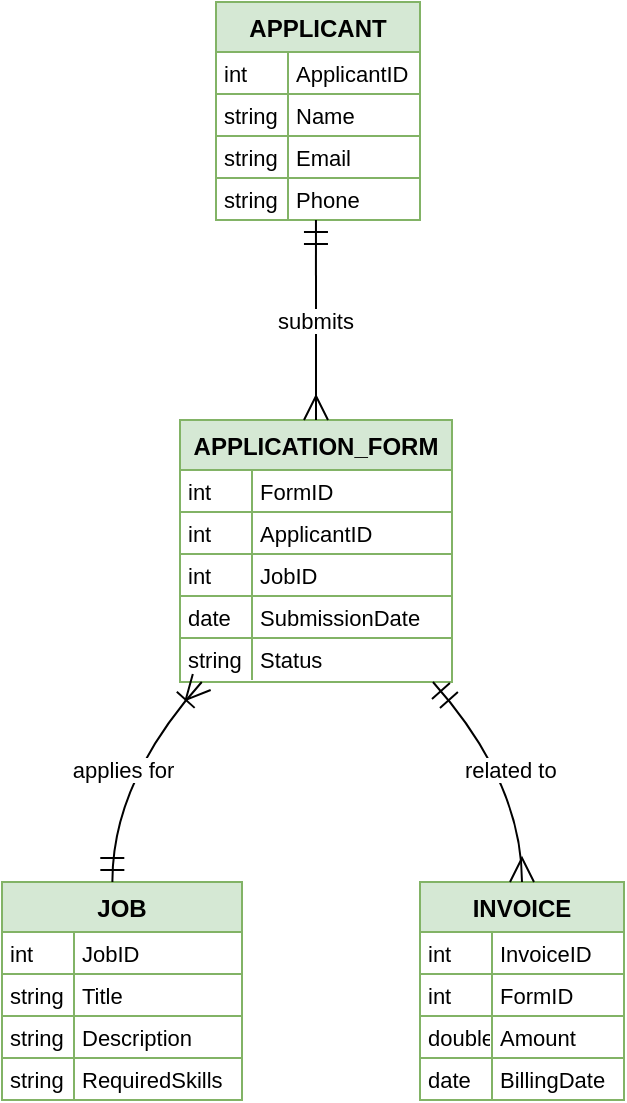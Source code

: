 <mxfile version="24.7.17">
  <diagram name="Page-1" id="_ovs7FLV9zgo8T56H_1F">
    <mxGraphModel grid="1" page="1" gridSize="10" guides="1" tooltips="1" connect="1" arrows="1" fold="1" pageScale="1" pageWidth="850" pageHeight="1100" math="0" shadow="0">
      <root>
        <mxCell id="0" />
        <mxCell id="1" parent="0" />
        <mxCell id="__FqmHdIersILs7mIJOV-1" value="APPLICANT" style="shape=table;startSize=25;container=1;collapsible=0;childLayout=tableLayout;fixedRows=1;rowLines=1;fontStyle=1;align=center;resizeLast=1;fillColor=#d5e8d4;strokeColor=#82b366;" vertex="1" parent="1">
          <mxGeometry x="127" y="20" width="102" height="109" as="geometry" />
        </mxCell>
        <mxCell id="__FqmHdIersILs7mIJOV-2" style="shape=tableRow;horizontal=0;startSize=0;swimlaneHead=0;swimlaneBody=0;fillColor=none;collapsible=0;dropTarget=0;points=[[0,0.5],[1,0.5]];portConstraint=eastwest;top=0;left=0;right=0;bottom=0;" vertex="1" parent="__FqmHdIersILs7mIJOV-1">
          <mxGeometry y="25" width="102" height="21" as="geometry" />
        </mxCell>
        <mxCell id="__FqmHdIersILs7mIJOV-3" value="int" style="shape=partialRectangle;connectable=0;fillColor=none;top=0;left=0;bottom=0;right=0;align=left;spacingLeft=2;overflow=hidden;fontSize=11;" vertex="1" parent="__FqmHdIersILs7mIJOV-2">
          <mxGeometry width="36" height="21" as="geometry">
            <mxRectangle width="36" height="21" as="alternateBounds" />
          </mxGeometry>
        </mxCell>
        <mxCell id="__FqmHdIersILs7mIJOV-4" value="ApplicantID" style="shape=partialRectangle;connectable=0;fillColor=none;top=0;left=0;bottom=0;right=0;align=left;spacingLeft=2;overflow=hidden;fontSize=11;" vertex="1" parent="__FqmHdIersILs7mIJOV-2">
          <mxGeometry x="36" width="66" height="21" as="geometry">
            <mxRectangle width="66" height="21" as="alternateBounds" />
          </mxGeometry>
        </mxCell>
        <mxCell id="__FqmHdIersILs7mIJOV-5" style="shape=tableRow;horizontal=0;startSize=0;swimlaneHead=0;swimlaneBody=0;fillColor=none;collapsible=0;dropTarget=0;points=[[0,0.5],[1,0.5]];portConstraint=eastwest;top=0;left=0;right=0;bottom=0;" vertex="1" parent="__FqmHdIersILs7mIJOV-1">
          <mxGeometry y="46" width="102" height="21" as="geometry" />
        </mxCell>
        <mxCell id="__FqmHdIersILs7mIJOV-6" value="string" style="shape=partialRectangle;connectable=0;fillColor=none;top=0;left=0;bottom=0;right=0;align=left;spacingLeft=2;overflow=hidden;fontSize=11;" vertex="1" parent="__FqmHdIersILs7mIJOV-5">
          <mxGeometry width="36" height="21" as="geometry">
            <mxRectangle width="36" height="21" as="alternateBounds" />
          </mxGeometry>
        </mxCell>
        <mxCell id="__FqmHdIersILs7mIJOV-7" value="Name" style="shape=partialRectangle;connectable=0;fillColor=none;top=0;left=0;bottom=0;right=0;align=left;spacingLeft=2;overflow=hidden;fontSize=11;" vertex="1" parent="__FqmHdIersILs7mIJOV-5">
          <mxGeometry x="36" width="66" height="21" as="geometry">
            <mxRectangle width="66" height="21" as="alternateBounds" />
          </mxGeometry>
        </mxCell>
        <mxCell id="__FqmHdIersILs7mIJOV-8" style="shape=tableRow;horizontal=0;startSize=0;swimlaneHead=0;swimlaneBody=0;fillColor=none;collapsible=0;dropTarget=0;points=[[0,0.5],[1,0.5]];portConstraint=eastwest;top=0;left=0;right=0;bottom=0;" vertex="1" parent="__FqmHdIersILs7mIJOV-1">
          <mxGeometry y="67" width="102" height="21" as="geometry" />
        </mxCell>
        <mxCell id="__FqmHdIersILs7mIJOV-9" value="string" style="shape=partialRectangle;connectable=0;fillColor=none;top=0;left=0;bottom=0;right=0;align=left;spacingLeft=2;overflow=hidden;fontSize=11;" vertex="1" parent="__FqmHdIersILs7mIJOV-8">
          <mxGeometry width="36" height="21" as="geometry">
            <mxRectangle width="36" height="21" as="alternateBounds" />
          </mxGeometry>
        </mxCell>
        <mxCell id="__FqmHdIersILs7mIJOV-10" value="Email" style="shape=partialRectangle;connectable=0;fillColor=none;top=0;left=0;bottom=0;right=0;align=left;spacingLeft=2;overflow=hidden;fontSize=11;" vertex="1" parent="__FqmHdIersILs7mIJOV-8">
          <mxGeometry x="36" width="66" height="21" as="geometry">
            <mxRectangle width="66" height="21" as="alternateBounds" />
          </mxGeometry>
        </mxCell>
        <mxCell id="__FqmHdIersILs7mIJOV-11" style="shape=tableRow;horizontal=0;startSize=0;swimlaneHead=0;swimlaneBody=0;fillColor=none;collapsible=0;dropTarget=0;points=[[0,0.5],[1,0.5]];portConstraint=eastwest;top=0;left=0;right=0;bottom=0;" vertex="1" parent="__FqmHdIersILs7mIJOV-1">
          <mxGeometry y="88" width="102" height="21" as="geometry" />
        </mxCell>
        <mxCell id="__FqmHdIersILs7mIJOV-12" value="string" style="shape=partialRectangle;connectable=0;fillColor=none;top=0;left=0;bottom=0;right=0;align=left;spacingLeft=2;overflow=hidden;fontSize=11;" vertex="1" parent="__FqmHdIersILs7mIJOV-11">
          <mxGeometry width="36" height="21" as="geometry">
            <mxRectangle width="36" height="21" as="alternateBounds" />
          </mxGeometry>
        </mxCell>
        <mxCell id="__FqmHdIersILs7mIJOV-13" value="Phone" style="shape=partialRectangle;connectable=0;fillColor=none;top=0;left=0;bottom=0;right=0;align=left;spacingLeft=2;overflow=hidden;fontSize=11;" vertex="1" parent="__FqmHdIersILs7mIJOV-11">
          <mxGeometry x="36" width="66" height="21" as="geometry">
            <mxRectangle width="66" height="21" as="alternateBounds" />
          </mxGeometry>
        </mxCell>
        <mxCell id="__FqmHdIersILs7mIJOV-14" value="JOB" style="shape=table;startSize=25;container=1;collapsible=0;childLayout=tableLayout;fixedRows=1;rowLines=1;fontStyle=1;align=center;resizeLast=1;fillColor=#d5e8d4;strokeColor=#82b366;" vertex="1" parent="1">
          <mxGeometry x="20" y="460" width="120" height="109" as="geometry" />
        </mxCell>
        <mxCell id="__FqmHdIersILs7mIJOV-15" style="shape=tableRow;horizontal=0;startSize=0;swimlaneHead=0;swimlaneBody=0;fillColor=none;collapsible=0;dropTarget=0;points=[[0,0.5],[1,0.5]];portConstraint=eastwest;top=0;left=0;right=0;bottom=0;" vertex="1" parent="__FqmHdIersILs7mIJOV-14">
          <mxGeometry y="25" width="120" height="21" as="geometry" />
        </mxCell>
        <mxCell id="__FqmHdIersILs7mIJOV-16" value="int" style="shape=partialRectangle;connectable=0;fillColor=none;top=0;left=0;bottom=0;right=0;align=left;spacingLeft=2;overflow=hidden;fontSize=11;" vertex="1" parent="__FqmHdIersILs7mIJOV-15">
          <mxGeometry width="36" height="21" as="geometry">
            <mxRectangle width="36" height="21" as="alternateBounds" />
          </mxGeometry>
        </mxCell>
        <mxCell id="__FqmHdIersILs7mIJOV-17" value="JobID" style="shape=partialRectangle;connectable=0;fillColor=none;top=0;left=0;bottom=0;right=0;align=left;spacingLeft=2;overflow=hidden;fontSize=11;" vertex="1" parent="__FqmHdIersILs7mIJOV-15">
          <mxGeometry x="36" width="84" height="21" as="geometry">
            <mxRectangle width="84" height="21" as="alternateBounds" />
          </mxGeometry>
        </mxCell>
        <mxCell id="__FqmHdIersILs7mIJOV-18" style="shape=tableRow;horizontal=0;startSize=0;swimlaneHead=0;swimlaneBody=0;fillColor=none;collapsible=0;dropTarget=0;points=[[0,0.5],[1,0.5]];portConstraint=eastwest;top=0;left=0;right=0;bottom=0;" vertex="1" parent="__FqmHdIersILs7mIJOV-14">
          <mxGeometry y="46" width="120" height="21" as="geometry" />
        </mxCell>
        <mxCell id="__FqmHdIersILs7mIJOV-19" value="string" style="shape=partialRectangle;connectable=0;fillColor=none;top=0;left=0;bottom=0;right=0;align=left;spacingLeft=2;overflow=hidden;fontSize=11;" vertex="1" parent="__FqmHdIersILs7mIJOV-18">
          <mxGeometry width="36" height="21" as="geometry">
            <mxRectangle width="36" height="21" as="alternateBounds" />
          </mxGeometry>
        </mxCell>
        <mxCell id="__FqmHdIersILs7mIJOV-20" value="Title" style="shape=partialRectangle;connectable=0;fillColor=none;top=0;left=0;bottom=0;right=0;align=left;spacingLeft=2;overflow=hidden;fontSize=11;" vertex="1" parent="__FqmHdIersILs7mIJOV-18">
          <mxGeometry x="36" width="84" height="21" as="geometry">
            <mxRectangle width="84" height="21" as="alternateBounds" />
          </mxGeometry>
        </mxCell>
        <mxCell id="__FqmHdIersILs7mIJOV-21" style="shape=tableRow;horizontal=0;startSize=0;swimlaneHead=0;swimlaneBody=0;fillColor=none;collapsible=0;dropTarget=0;points=[[0,0.5],[1,0.5]];portConstraint=eastwest;top=0;left=0;right=0;bottom=0;" vertex="1" parent="__FqmHdIersILs7mIJOV-14">
          <mxGeometry y="67" width="120" height="21" as="geometry" />
        </mxCell>
        <mxCell id="__FqmHdIersILs7mIJOV-22" value="string" style="shape=partialRectangle;connectable=0;fillColor=none;top=0;left=0;bottom=0;right=0;align=left;spacingLeft=2;overflow=hidden;fontSize=11;" vertex="1" parent="__FqmHdIersILs7mIJOV-21">
          <mxGeometry width="36" height="21" as="geometry">
            <mxRectangle width="36" height="21" as="alternateBounds" />
          </mxGeometry>
        </mxCell>
        <mxCell id="__FqmHdIersILs7mIJOV-23" value="Description" style="shape=partialRectangle;connectable=0;fillColor=none;top=0;left=0;bottom=0;right=0;align=left;spacingLeft=2;overflow=hidden;fontSize=11;" vertex="1" parent="__FqmHdIersILs7mIJOV-21">
          <mxGeometry x="36" width="84" height="21" as="geometry">
            <mxRectangle width="84" height="21" as="alternateBounds" />
          </mxGeometry>
        </mxCell>
        <mxCell id="__FqmHdIersILs7mIJOV-24" style="shape=tableRow;horizontal=0;startSize=0;swimlaneHead=0;swimlaneBody=0;fillColor=none;collapsible=0;dropTarget=0;points=[[0,0.5],[1,0.5]];portConstraint=eastwest;top=0;left=0;right=0;bottom=0;" vertex="1" parent="__FqmHdIersILs7mIJOV-14">
          <mxGeometry y="88" width="120" height="21" as="geometry" />
        </mxCell>
        <mxCell id="__FqmHdIersILs7mIJOV-25" value="string" style="shape=partialRectangle;connectable=0;fillColor=none;top=0;left=0;bottom=0;right=0;align=left;spacingLeft=2;overflow=hidden;fontSize=11;" vertex="1" parent="__FqmHdIersILs7mIJOV-24">
          <mxGeometry width="36" height="21" as="geometry">
            <mxRectangle width="36" height="21" as="alternateBounds" />
          </mxGeometry>
        </mxCell>
        <mxCell id="__FqmHdIersILs7mIJOV-26" value="RequiredSkills" style="shape=partialRectangle;connectable=0;fillColor=none;top=0;left=0;bottom=0;right=0;align=left;spacingLeft=2;overflow=hidden;fontSize=11;" vertex="1" parent="__FqmHdIersILs7mIJOV-24">
          <mxGeometry x="36" width="84" height="21" as="geometry">
            <mxRectangle width="84" height="21" as="alternateBounds" />
          </mxGeometry>
        </mxCell>
        <mxCell id="__FqmHdIersILs7mIJOV-27" value="APPLICATION_FORM" style="shape=table;startSize=25;container=1;collapsible=0;childLayout=tableLayout;fixedRows=1;rowLines=1;fontStyle=1;align=center;resizeLast=1;fillColor=#d5e8d4;strokeColor=#82b366;" vertex="1" parent="1">
          <mxGeometry x="109" y="229" width="136" height="131" as="geometry" />
        </mxCell>
        <mxCell id="__FqmHdIersILs7mIJOV-28" style="shape=tableRow;horizontal=0;startSize=0;swimlaneHead=0;swimlaneBody=0;fillColor=none;collapsible=0;dropTarget=0;points=[[0,0.5],[1,0.5]];portConstraint=eastwest;top=0;left=0;right=0;bottom=0;" vertex="1" parent="__FqmHdIersILs7mIJOV-27">
          <mxGeometry y="25" width="136" height="21" as="geometry" />
        </mxCell>
        <mxCell id="__FqmHdIersILs7mIJOV-29" value="int" style="shape=partialRectangle;connectable=0;fillColor=none;top=0;left=0;bottom=0;right=0;align=left;spacingLeft=2;overflow=hidden;fontSize=11;" vertex="1" parent="__FqmHdIersILs7mIJOV-28">
          <mxGeometry width="36" height="21" as="geometry">
            <mxRectangle width="36" height="21" as="alternateBounds" />
          </mxGeometry>
        </mxCell>
        <mxCell id="__FqmHdIersILs7mIJOV-30" value="FormID" style="shape=partialRectangle;connectable=0;fillColor=none;top=0;left=0;bottom=0;right=0;align=left;spacingLeft=2;overflow=hidden;fontSize=11;" vertex="1" parent="__FqmHdIersILs7mIJOV-28">
          <mxGeometry x="36" width="100" height="21" as="geometry">
            <mxRectangle width="100" height="21" as="alternateBounds" />
          </mxGeometry>
        </mxCell>
        <mxCell id="__FqmHdIersILs7mIJOV-31" style="shape=tableRow;horizontal=0;startSize=0;swimlaneHead=0;swimlaneBody=0;fillColor=none;collapsible=0;dropTarget=0;points=[[0,0.5],[1,0.5]];portConstraint=eastwest;top=0;left=0;right=0;bottom=0;" vertex="1" parent="__FqmHdIersILs7mIJOV-27">
          <mxGeometry y="46" width="136" height="21" as="geometry" />
        </mxCell>
        <mxCell id="__FqmHdIersILs7mIJOV-32" value="int" style="shape=partialRectangle;connectable=0;fillColor=none;top=0;left=0;bottom=0;right=0;align=left;spacingLeft=2;overflow=hidden;fontSize=11;" vertex="1" parent="__FqmHdIersILs7mIJOV-31">
          <mxGeometry width="36" height="21" as="geometry">
            <mxRectangle width="36" height="21" as="alternateBounds" />
          </mxGeometry>
        </mxCell>
        <mxCell id="__FqmHdIersILs7mIJOV-33" value="ApplicantID" style="shape=partialRectangle;connectable=0;fillColor=none;top=0;left=0;bottom=0;right=0;align=left;spacingLeft=2;overflow=hidden;fontSize=11;" vertex="1" parent="__FqmHdIersILs7mIJOV-31">
          <mxGeometry x="36" width="100" height="21" as="geometry">
            <mxRectangle width="100" height="21" as="alternateBounds" />
          </mxGeometry>
        </mxCell>
        <mxCell id="__FqmHdIersILs7mIJOV-34" style="shape=tableRow;horizontal=0;startSize=0;swimlaneHead=0;swimlaneBody=0;fillColor=none;collapsible=0;dropTarget=0;points=[[0,0.5],[1,0.5]];portConstraint=eastwest;top=0;left=0;right=0;bottom=0;" vertex="1" parent="__FqmHdIersILs7mIJOV-27">
          <mxGeometry y="67" width="136" height="21" as="geometry" />
        </mxCell>
        <mxCell id="__FqmHdIersILs7mIJOV-35" value="int" style="shape=partialRectangle;connectable=0;fillColor=none;top=0;left=0;bottom=0;right=0;align=left;spacingLeft=2;overflow=hidden;fontSize=11;" vertex="1" parent="__FqmHdIersILs7mIJOV-34">
          <mxGeometry width="36" height="21" as="geometry">
            <mxRectangle width="36" height="21" as="alternateBounds" />
          </mxGeometry>
        </mxCell>
        <mxCell id="__FqmHdIersILs7mIJOV-36" value="JobID" style="shape=partialRectangle;connectable=0;fillColor=none;top=0;left=0;bottom=0;right=0;align=left;spacingLeft=2;overflow=hidden;fontSize=11;" vertex="1" parent="__FqmHdIersILs7mIJOV-34">
          <mxGeometry x="36" width="100" height="21" as="geometry">
            <mxRectangle width="100" height="21" as="alternateBounds" />
          </mxGeometry>
        </mxCell>
        <mxCell id="__FqmHdIersILs7mIJOV-37" style="shape=tableRow;horizontal=0;startSize=0;swimlaneHead=0;swimlaneBody=0;fillColor=none;collapsible=0;dropTarget=0;points=[[0,0.5],[1,0.5]];portConstraint=eastwest;top=0;left=0;right=0;bottom=0;" vertex="1" parent="__FqmHdIersILs7mIJOV-27">
          <mxGeometry y="88" width="136" height="21" as="geometry" />
        </mxCell>
        <mxCell id="__FqmHdIersILs7mIJOV-38" value="date" style="shape=partialRectangle;connectable=0;fillColor=none;top=0;left=0;bottom=0;right=0;align=left;spacingLeft=2;overflow=hidden;fontSize=11;" vertex="1" parent="__FqmHdIersILs7mIJOV-37">
          <mxGeometry width="36" height="21" as="geometry">
            <mxRectangle width="36" height="21" as="alternateBounds" />
          </mxGeometry>
        </mxCell>
        <mxCell id="__FqmHdIersILs7mIJOV-39" value="SubmissionDate" style="shape=partialRectangle;connectable=0;fillColor=none;top=0;left=0;bottom=0;right=0;align=left;spacingLeft=2;overflow=hidden;fontSize=11;" vertex="1" parent="__FqmHdIersILs7mIJOV-37">
          <mxGeometry x="36" width="100" height="21" as="geometry">
            <mxRectangle width="100" height="21" as="alternateBounds" />
          </mxGeometry>
        </mxCell>
        <mxCell id="__FqmHdIersILs7mIJOV-40" style="shape=tableRow;horizontal=0;startSize=0;swimlaneHead=0;swimlaneBody=0;fillColor=none;collapsible=0;dropTarget=0;points=[[0,0.5],[1,0.5]];portConstraint=eastwest;top=0;left=0;right=0;bottom=0;" vertex="1" parent="__FqmHdIersILs7mIJOV-27">
          <mxGeometry y="109" width="136" height="21" as="geometry" />
        </mxCell>
        <mxCell id="__FqmHdIersILs7mIJOV-41" value="string" style="shape=partialRectangle;connectable=0;fillColor=none;top=0;left=0;bottom=0;right=0;align=left;spacingLeft=2;overflow=hidden;fontSize=11;" vertex="1" parent="__FqmHdIersILs7mIJOV-40">
          <mxGeometry width="36" height="21" as="geometry">
            <mxRectangle width="36" height="21" as="alternateBounds" />
          </mxGeometry>
        </mxCell>
        <mxCell id="__FqmHdIersILs7mIJOV-42" value="Status" style="shape=partialRectangle;connectable=0;fillColor=none;top=0;left=0;bottom=0;right=0;align=left;spacingLeft=2;overflow=hidden;fontSize=11;" vertex="1" parent="__FqmHdIersILs7mIJOV-40">
          <mxGeometry x="36" width="100" height="21" as="geometry">
            <mxRectangle width="100" height="21" as="alternateBounds" />
          </mxGeometry>
        </mxCell>
        <mxCell id="__FqmHdIersILs7mIJOV-43" value="INVOICE" style="shape=table;startSize=25;container=1;collapsible=0;childLayout=tableLayout;fixedRows=1;rowLines=1;fontStyle=1;align=center;resizeLast=1;fillColor=#d5e8d4;strokeColor=#82b366;" vertex="1" parent="1">
          <mxGeometry x="229" y="460" width="102" height="109" as="geometry" />
        </mxCell>
        <mxCell id="__FqmHdIersILs7mIJOV-44" style="shape=tableRow;horizontal=0;startSize=0;swimlaneHead=0;swimlaneBody=0;fillColor=none;collapsible=0;dropTarget=0;points=[[0,0.5],[1,0.5]];portConstraint=eastwest;top=0;left=0;right=0;bottom=0;" vertex="1" parent="__FqmHdIersILs7mIJOV-43">
          <mxGeometry y="25" width="102" height="21" as="geometry" />
        </mxCell>
        <mxCell id="__FqmHdIersILs7mIJOV-45" value="int" style="shape=partialRectangle;connectable=0;fillColor=none;top=0;left=0;bottom=0;right=0;align=left;spacingLeft=2;overflow=hidden;fontSize=11;" vertex="1" parent="__FqmHdIersILs7mIJOV-44">
          <mxGeometry width="36" height="21" as="geometry">
            <mxRectangle width="36" height="21" as="alternateBounds" />
          </mxGeometry>
        </mxCell>
        <mxCell id="__FqmHdIersILs7mIJOV-46" value="InvoiceID" style="shape=partialRectangle;connectable=0;fillColor=none;top=0;left=0;bottom=0;right=0;align=left;spacingLeft=2;overflow=hidden;fontSize=11;" vertex="1" parent="__FqmHdIersILs7mIJOV-44">
          <mxGeometry x="36" width="66" height="21" as="geometry">
            <mxRectangle width="66" height="21" as="alternateBounds" />
          </mxGeometry>
        </mxCell>
        <mxCell id="__FqmHdIersILs7mIJOV-47" style="shape=tableRow;horizontal=0;startSize=0;swimlaneHead=0;swimlaneBody=0;fillColor=none;collapsible=0;dropTarget=0;points=[[0,0.5],[1,0.5]];portConstraint=eastwest;top=0;left=0;right=0;bottom=0;" vertex="1" parent="__FqmHdIersILs7mIJOV-43">
          <mxGeometry y="46" width="102" height="21" as="geometry" />
        </mxCell>
        <mxCell id="__FqmHdIersILs7mIJOV-48" value="int" style="shape=partialRectangle;connectable=0;fillColor=none;top=0;left=0;bottom=0;right=0;align=left;spacingLeft=2;overflow=hidden;fontSize=11;" vertex="1" parent="__FqmHdIersILs7mIJOV-47">
          <mxGeometry width="36" height="21" as="geometry">
            <mxRectangle width="36" height="21" as="alternateBounds" />
          </mxGeometry>
        </mxCell>
        <mxCell id="__FqmHdIersILs7mIJOV-49" value="FormID" style="shape=partialRectangle;connectable=0;fillColor=none;top=0;left=0;bottom=0;right=0;align=left;spacingLeft=2;overflow=hidden;fontSize=11;" vertex="1" parent="__FqmHdIersILs7mIJOV-47">
          <mxGeometry x="36" width="66" height="21" as="geometry">
            <mxRectangle width="66" height="21" as="alternateBounds" />
          </mxGeometry>
        </mxCell>
        <mxCell id="__FqmHdIersILs7mIJOV-50" style="shape=tableRow;horizontal=0;startSize=0;swimlaneHead=0;swimlaneBody=0;fillColor=none;collapsible=0;dropTarget=0;points=[[0,0.5],[1,0.5]];portConstraint=eastwest;top=0;left=0;right=0;bottom=0;" vertex="1" parent="__FqmHdIersILs7mIJOV-43">
          <mxGeometry y="67" width="102" height="21" as="geometry" />
        </mxCell>
        <mxCell id="__FqmHdIersILs7mIJOV-51" value="double" style="shape=partialRectangle;connectable=0;fillColor=none;top=0;left=0;bottom=0;right=0;align=left;spacingLeft=2;overflow=hidden;fontSize=11;" vertex="1" parent="__FqmHdIersILs7mIJOV-50">
          <mxGeometry width="36" height="21" as="geometry">
            <mxRectangle width="36" height="21" as="alternateBounds" />
          </mxGeometry>
        </mxCell>
        <mxCell id="__FqmHdIersILs7mIJOV-52" value="Amount" style="shape=partialRectangle;connectable=0;fillColor=none;top=0;left=0;bottom=0;right=0;align=left;spacingLeft=2;overflow=hidden;fontSize=11;" vertex="1" parent="__FqmHdIersILs7mIJOV-50">
          <mxGeometry x="36" width="66" height="21" as="geometry">
            <mxRectangle width="66" height="21" as="alternateBounds" />
          </mxGeometry>
        </mxCell>
        <mxCell id="__FqmHdIersILs7mIJOV-53" style="shape=tableRow;horizontal=0;startSize=0;swimlaneHead=0;swimlaneBody=0;fillColor=none;collapsible=0;dropTarget=0;points=[[0,0.5],[1,0.5]];portConstraint=eastwest;top=0;left=0;right=0;bottom=0;" vertex="1" parent="__FqmHdIersILs7mIJOV-43">
          <mxGeometry y="88" width="102" height="21" as="geometry" />
        </mxCell>
        <mxCell id="__FqmHdIersILs7mIJOV-54" value="date" style="shape=partialRectangle;connectable=0;fillColor=none;top=0;left=0;bottom=0;right=0;align=left;spacingLeft=2;overflow=hidden;fontSize=11;" vertex="1" parent="__FqmHdIersILs7mIJOV-53">
          <mxGeometry width="36" height="21" as="geometry">
            <mxRectangle width="36" height="21" as="alternateBounds" />
          </mxGeometry>
        </mxCell>
        <mxCell id="__FqmHdIersILs7mIJOV-55" value="BillingDate" style="shape=partialRectangle;connectable=0;fillColor=none;top=0;left=0;bottom=0;right=0;align=left;spacingLeft=2;overflow=hidden;fontSize=11;" vertex="1" parent="__FqmHdIersILs7mIJOV-53">
          <mxGeometry x="36" width="66" height="21" as="geometry">
            <mxRectangle width="66" height="21" as="alternateBounds" />
          </mxGeometry>
        </mxCell>
        <mxCell id="__FqmHdIersILs7mIJOV-56" value="submits" style="curved=1;startArrow=ERmandOne;startSize=10;;endArrow=ERmany;endSize=10;;exitX=0.49;exitY=1;entryX=0.5;entryY=0;rounded=0;" edge="1" parent="1" source="__FqmHdIersILs7mIJOV-1" target="__FqmHdIersILs7mIJOV-27">
          <mxGeometry relative="1" as="geometry">
            <Array as="points" />
          </mxGeometry>
        </mxCell>
        <mxCell id="__FqmHdIersILs7mIJOV-57" value="applies for" style="curved=1;startArrow=ERoneToMany;startSize=10;;endArrow=ERmandOne;endSize=10;;exitX=0.08;exitY=1;entryX=0.46;entryY=0;rounded=0;" edge="1" parent="1" source="__FqmHdIersILs7mIJOV-27" target="__FqmHdIersILs7mIJOV-14">
          <mxGeometry relative="1" as="geometry">
            <Array as="points">
              <mxPoint x="75" y="410" />
            </Array>
          </mxGeometry>
        </mxCell>
        <mxCell id="__FqmHdIersILs7mIJOV-58" value="related to" style="curved=1;startArrow=ERmandOne;startSize=10;;endArrow=ERmany;endSize=10;;exitX=0.93;exitY=1;entryX=0.5;entryY=0;rounded=0;" edge="1" parent="1" source="__FqmHdIersILs7mIJOV-27" target="__FqmHdIersILs7mIJOV-43">
          <mxGeometry relative="1" as="geometry">
            <Array as="points">
              <mxPoint x="280" y="410" />
            </Array>
          </mxGeometry>
        </mxCell>
      </root>
    </mxGraphModel>
  </diagram>
</mxfile>
